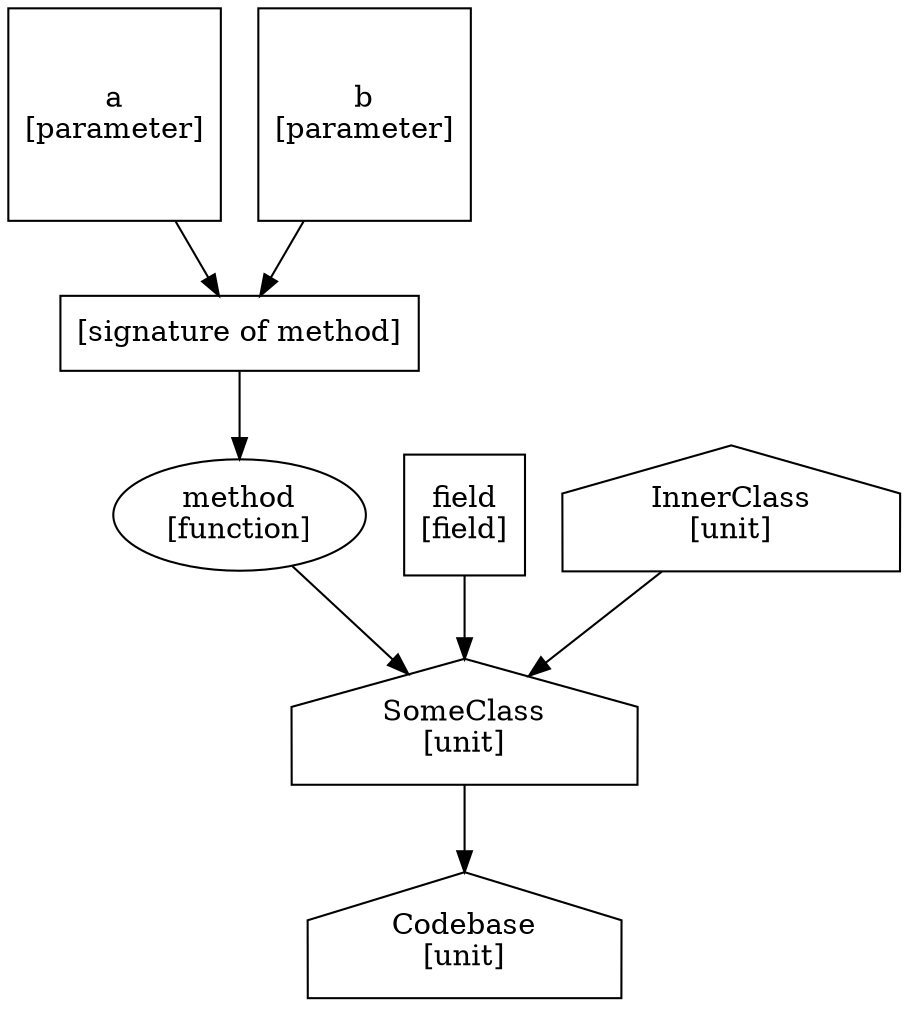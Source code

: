 digraph xmlcapir {

    u_codebase [shape=house, label="Codebase\n[unit]"];

    /* SomeClass */

    p_a [shape=square, label="a\n[parameter]"];
    p_b [shape=square, label="b\n[parameter]"];
    s_method [shape=box, label="[signature of method]"];
    p_a -> s_method;
    p_b -> s_method;
    {rank=same; p_a p_b}

    f_method [shape=ellipse, label="method\n[function]"];
    s_method -> f_method;
    i_field [shape=square, label="field\n[field]"];

    u_inner [shape=house, label="InnerClass\n[unit]"];

    u_someclass [shape=house, label="SomeClass\n[unit]"];
    f_method -> u_someclass;
    u_inner -> u_someclass;
    i_field -> u_someclass;

    u_someclass -> u_codebase;

}